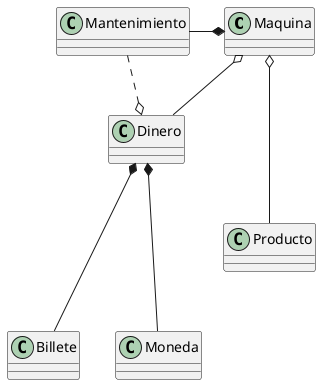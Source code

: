 @startuml modelo-de-dominio
class Maquina
class Billete
class Moneda
class Producto
class Dinero
class Mantenimiento

Maquina *--l Mantenimiento
Maquina o-- Dinero
Maquina o--- Producto

Dinero *--- Billete
Dinero *--- Moneda

Mantenimiento ...r.o Dinero
@enduml